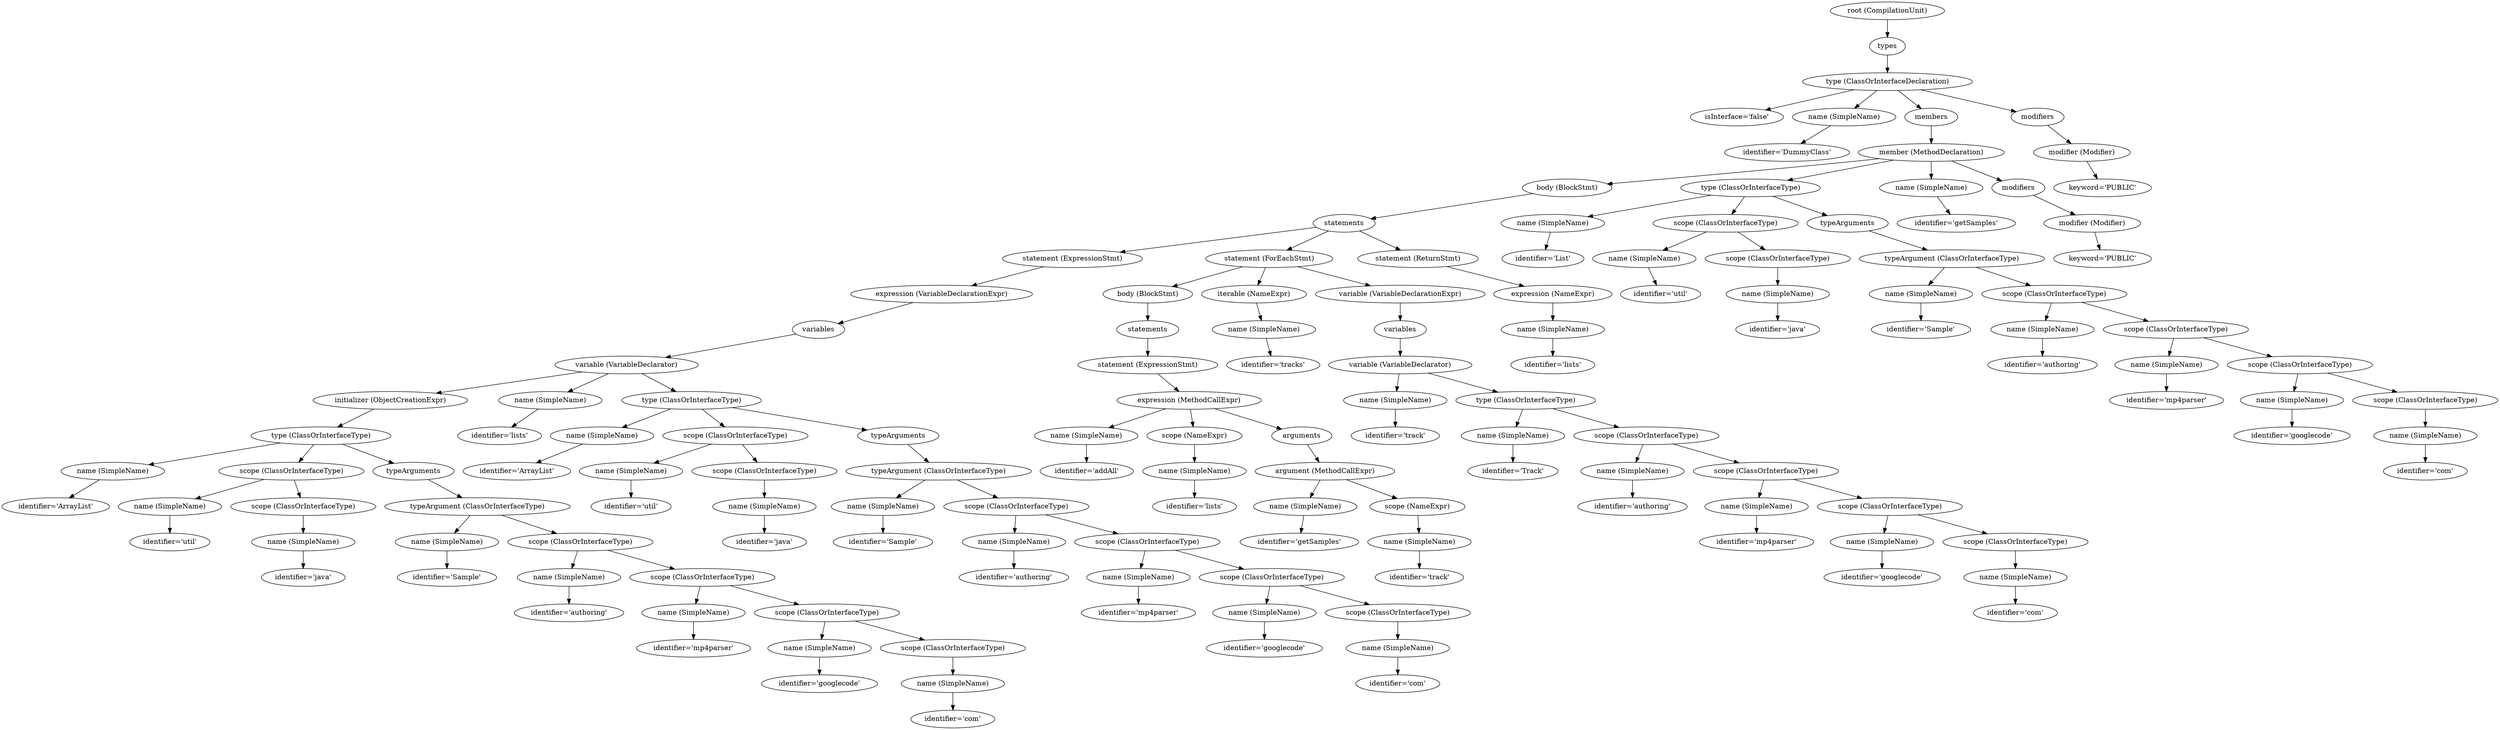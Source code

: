 digraph {
n0 [label="root (CompilationUnit)"];
n1 [label="types"];
n0 -> n1;
n2 [label="type (ClassOrInterfaceDeclaration)"];
n1 -> n2;
n3 [label="isInterface='false'"];
n2 -> n3;
n4 [label="name (SimpleName)"];
n2 -> n4;
n5 [label="identifier='DummyClass'"];
n4 -> n5;
n6 [label="members"];
n2 -> n6;
n7 [label="member (MethodDeclaration)"];
n6 -> n7;
n8 [label="body (BlockStmt)"];
n7 -> n8;
n9 [label="statements"];
n8 -> n9;
n10 [label="statement (ExpressionStmt)"];
n9 -> n10;
n11 [label="expression (VariableDeclarationExpr)"];
n10 -> n11;
n12 [label="variables"];
n11 -> n12;
n13 [label="variable (VariableDeclarator)"];
n12 -> n13;
n14 [label="initializer (ObjectCreationExpr)"];
n13 -> n14;
n15 [label="type (ClassOrInterfaceType)"];
n14 -> n15;
n16 [label="name (SimpleName)"];
n15 -> n16;
n17 [label="identifier='ArrayList'"];
n16 -> n17;
n18 [label="scope (ClassOrInterfaceType)"];
n15 -> n18;
n19 [label="name (SimpleName)"];
n18 -> n19;
n20 [label="identifier='util'"];
n19 -> n20;
n21 [label="scope (ClassOrInterfaceType)"];
n18 -> n21;
n22 [label="name (SimpleName)"];
n21 -> n22;
n23 [label="identifier='java'"];
n22 -> n23;
n24 [label="typeArguments"];
n15 -> n24;
n25 [label="typeArgument (ClassOrInterfaceType)"];
n24 -> n25;
n26 [label="name (SimpleName)"];
n25 -> n26;
n27 [label="identifier='Sample'"];
n26 -> n27;
n28 [label="scope (ClassOrInterfaceType)"];
n25 -> n28;
n29 [label="name (SimpleName)"];
n28 -> n29;
n30 [label="identifier='authoring'"];
n29 -> n30;
n31 [label="scope (ClassOrInterfaceType)"];
n28 -> n31;
n32 [label="name (SimpleName)"];
n31 -> n32;
n33 [label="identifier='mp4parser'"];
n32 -> n33;
n34 [label="scope (ClassOrInterfaceType)"];
n31 -> n34;
n35 [label="name (SimpleName)"];
n34 -> n35;
n36 [label="identifier='googlecode'"];
n35 -> n36;
n37 [label="scope (ClassOrInterfaceType)"];
n34 -> n37;
n38 [label="name (SimpleName)"];
n37 -> n38;
n39 [label="identifier='com'"];
n38 -> n39;
n40 [label="name (SimpleName)"];
n13 -> n40;
n41 [label="identifier='lists'"];
n40 -> n41;
n42 [label="type (ClassOrInterfaceType)"];
n13 -> n42;
n43 [label="name (SimpleName)"];
n42 -> n43;
n44 [label="identifier='ArrayList'"];
n43 -> n44;
n45 [label="scope (ClassOrInterfaceType)"];
n42 -> n45;
n46 [label="name (SimpleName)"];
n45 -> n46;
n47 [label="identifier='util'"];
n46 -> n47;
n48 [label="scope (ClassOrInterfaceType)"];
n45 -> n48;
n49 [label="name (SimpleName)"];
n48 -> n49;
n50 [label="identifier='java'"];
n49 -> n50;
n51 [label="typeArguments"];
n42 -> n51;
n52 [label="typeArgument (ClassOrInterfaceType)"];
n51 -> n52;
n53 [label="name (SimpleName)"];
n52 -> n53;
n54 [label="identifier='Sample'"];
n53 -> n54;
n55 [label="scope (ClassOrInterfaceType)"];
n52 -> n55;
n56 [label="name (SimpleName)"];
n55 -> n56;
n57 [label="identifier='authoring'"];
n56 -> n57;
n58 [label="scope (ClassOrInterfaceType)"];
n55 -> n58;
n59 [label="name (SimpleName)"];
n58 -> n59;
n60 [label="identifier='mp4parser'"];
n59 -> n60;
n61 [label="scope (ClassOrInterfaceType)"];
n58 -> n61;
n62 [label="name (SimpleName)"];
n61 -> n62;
n63 [label="identifier='googlecode'"];
n62 -> n63;
n64 [label="scope (ClassOrInterfaceType)"];
n61 -> n64;
n65 [label="name (SimpleName)"];
n64 -> n65;
n66 [label="identifier='com'"];
n65 -> n66;
n67 [label="statement (ForEachStmt)"];
n9 -> n67;
n68 [label="body (BlockStmt)"];
n67 -> n68;
n69 [label="statements"];
n68 -> n69;
n70 [label="statement (ExpressionStmt)"];
n69 -> n70;
n71 [label="expression (MethodCallExpr)"];
n70 -> n71;
n72 [label="name (SimpleName)"];
n71 -> n72;
n73 [label="identifier='addAll'"];
n72 -> n73;
n74 [label="scope (NameExpr)"];
n71 -> n74;
n75 [label="name (SimpleName)"];
n74 -> n75;
n76 [label="identifier='lists'"];
n75 -> n76;
n77 [label="arguments"];
n71 -> n77;
n78 [label="argument (MethodCallExpr)"];
n77 -> n78;
n79 [label="name (SimpleName)"];
n78 -> n79;
n80 [label="identifier='getSamples'"];
n79 -> n80;
n81 [label="scope (NameExpr)"];
n78 -> n81;
n82 [label="name (SimpleName)"];
n81 -> n82;
n83 [label="identifier='track'"];
n82 -> n83;
n84 [label="iterable (NameExpr)"];
n67 -> n84;
n85 [label="name (SimpleName)"];
n84 -> n85;
n86 [label="identifier='tracks'"];
n85 -> n86;
n87 [label="variable (VariableDeclarationExpr)"];
n67 -> n87;
n88 [label="variables"];
n87 -> n88;
n89 [label="variable (VariableDeclarator)"];
n88 -> n89;
n90 [label="name (SimpleName)"];
n89 -> n90;
n91 [label="identifier='track'"];
n90 -> n91;
n92 [label="type (ClassOrInterfaceType)"];
n89 -> n92;
n93 [label="name (SimpleName)"];
n92 -> n93;
n94 [label="identifier='Track'"];
n93 -> n94;
n95 [label="scope (ClassOrInterfaceType)"];
n92 -> n95;
n96 [label="name (SimpleName)"];
n95 -> n96;
n97 [label="identifier='authoring'"];
n96 -> n97;
n98 [label="scope (ClassOrInterfaceType)"];
n95 -> n98;
n99 [label="name (SimpleName)"];
n98 -> n99;
n100 [label="identifier='mp4parser'"];
n99 -> n100;
n101 [label="scope (ClassOrInterfaceType)"];
n98 -> n101;
n102 [label="name (SimpleName)"];
n101 -> n102;
n103 [label="identifier='googlecode'"];
n102 -> n103;
n104 [label="scope (ClassOrInterfaceType)"];
n101 -> n104;
n105 [label="name (SimpleName)"];
n104 -> n105;
n106 [label="identifier='com'"];
n105 -> n106;
n107 [label="statement (ReturnStmt)"];
n9 -> n107;
n108 [label="expression (NameExpr)"];
n107 -> n108;
n109 [label="name (SimpleName)"];
n108 -> n109;
n110 [label="identifier='lists'"];
n109 -> n110;
n111 [label="type (ClassOrInterfaceType)"];
n7 -> n111;
n112 [label="name (SimpleName)"];
n111 -> n112;
n113 [label="identifier='List'"];
n112 -> n113;
n114 [label="scope (ClassOrInterfaceType)"];
n111 -> n114;
n115 [label="name (SimpleName)"];
n114 -> n115;
n116 [label="identifier='util'"];
n115 -> n116;
n117 [label="scope (ClassOrInterfaceType)"];
n114 -> n117;
n118 [label="name (SimpleName)"];
n117 -> n118;
n119 [label="identifier='java'"];
n118 -> n119;
n120 [label="typeArguments"];
n111 -> n120;
n121 [label="typeArgument (ClassOrInterfaceType)"];
n120 -> n121;
n122 [label="name (SimpleName)"];
n121 -> n122;
n123 [label="identifier='Sample'"];
n122 -> n123;
n124 [label="scope (ClassOrInterfaceType)"];
n121 -> n124;
n125 [label="name (SimpleName)"];
n124 -> n125;
n126 [label="identifier='authoring'"];
n125 -> n126;
n127 [label="scope (ClassOrInterfaceType)"];
n124 -> n127;
n128 [label="name (SimpleName)"];
n127 -> n128;
n129 [label="identifier='mp4parser'"];
n128 -> n129;
n130 [label="scope (ClassOrInterfaceType)"];
n127 -> n130;
n131 [label="name (SimpleName)"];
n130 -> n131;
n132 [label="identifier='googlecode'"];
n131 -> n132;
n133 [label="scope (ClassOrInterfaceType)"];
n130 -> n133;
n134 [label="name (SimpleName)"];
n133 -> n134;
n135 [label="identifier='com'"];
n134 -> n135;
n136 [label="name (SimpleName)"];
n7 -> n136;
n137 [label="identifier='getSamples'"];
n136 -> n137;
n138 [label="modifiers"];
n7 -> n138;
n139 [label="modifier (Modifier)"];
n138 -> n139;
n140 [label="keyword='PUBLIC'"];
n139 -> n140;
n141 [label="modifiers"];
n2 -> n141;
n142 [label="modifier (Modifier)"];
n141 -> n142;
n143 [label="keyword='PUBLIC'"];
n142 -> n143;
}